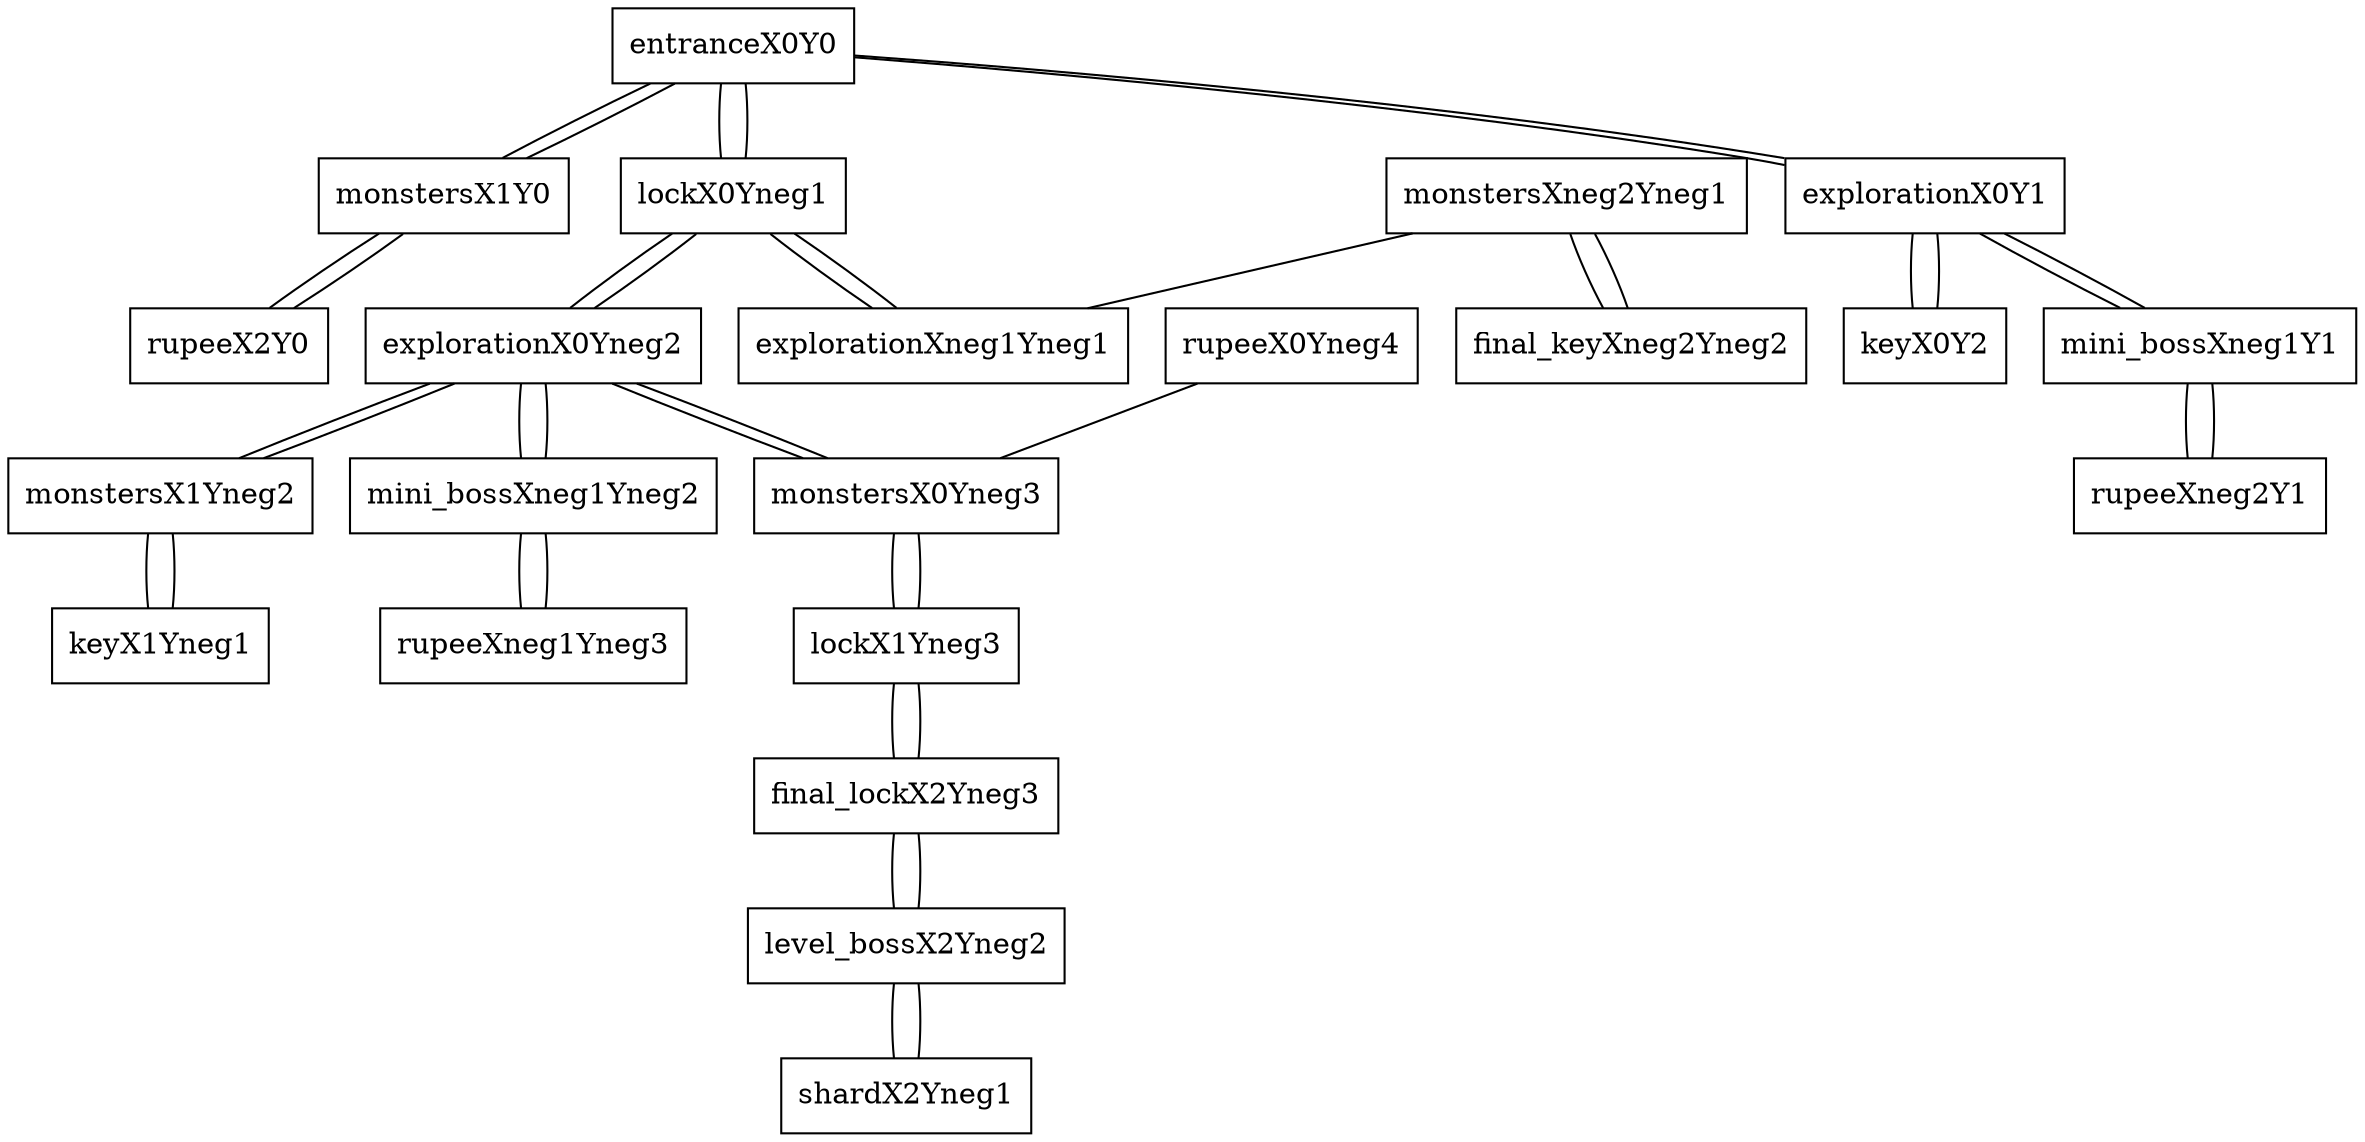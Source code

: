 graph space {

node [shape="box"]; entranceX0Y0 [pad="1.5,0.0" pos="0,0!"]; explorationX0Y1 [pad="1.5,0.0" pos="0,1!"]; keyX0Y2 [pad="1.5,0.0" pos="0,2!"]; monstersX1Y0 [pad="1.5,0.0" pos="1,0!"]; rupeeX2Y0 [pad="1.5,0.0" pos="2,0!"]; mini_bossXneg1Y1 [pad="1.5,0.0" pos="-1,1!"]; rupeeXneg2Y1 [pad="1.5,0.0" pos="-2,1!"]; lockX0Yneg1 [pad="1.5,0.0" pos="0,-1!"]; explorationXneg1Yneg1 [pad="1.5,0.0" pos="-1,-1!"]; monstersXneg2Yneg1 [pad="1.5,0.0" pos="-2,-1!"]; final_keyXneg2Yneg2 [pad="1.5,0.0" pos="-2,-2!"]; explorationX0Yneg2 [pad="1.5,0.0" pos="0,-2!"]; monstersX1Yneg2 [pad="1.5,0.0" pos="1,-2!"]; keyX1Yneg1 [pad="1.5,0.0" pos="1,-1!"]; monstersX0Yneg3 [pad="1.5,0.0" pos="0,-3!"]; rupeeX0Yneg4 [pad="1.5,0.0" pos="0,-4!"]; mini_bossXneg1Yneg2 [pad="1.5,0.0" pos="-1,-2!"]; rupeeXneg1Yneg3 [pad="1.5,0.0" pos="-1,-3!"]; lockX1Yneg3 [pad="1.5,0.0" pos="1,-3!"]; final_lockX2Yneg3 [pad="1.5,0.0" pos="2,-3!"]; level_bossX2Yneg2 [pad="1.5,0.0" pos="2,-2!"]; shardX2Yneg1 [pad="1.5,0.0" pos="2,-1!"]; 
entranceX0Y0 -- explorationX0Y1;
entranceX0Y0 -- monstersX1Y0;
entranceX0Y0 -- lockX0Yneg1;
explorationX0Y1 -- mini_bossXneg1Y1;
explorationX0Y1 -- keyX0Y2;
explorationX0Y1 -- entranceX0Y0;
keyX0Y2 -- explorationX0Y1;
monstersX1Y0 -- entranceX0Y0;
monstersX1Y0 -- rupeeX2Y0;
rupeeX2Y0 -- monstersX1Y0;
mini_bossXneg1Y1 -- rupeeXneg2Y1;
mini_bossXneg1Y1 -- explorationX0Y1;
rupeeXneg2Y1 -- mini_bossXneg1Y1;
lockX0Yneg1 -- explorationXneg1Yneg1;
lockX0Yneg1 -- entranceX0Y0;
lockX0Yneg1 -- explorationX0Yneg2;
explorationXneg1Yneg1 -- lockX0Yneg1;
monstersXneg2Yneg1 -- explorationXneg1Yneg1;
monstersXneg2Yneg1 -- final_keyXneg2Yneg2;
final_keyXneg2Yneg2 -- monstersXneg2Yneg1;
explorationX0Yneg2 -- mini_bossXneg1Yneg2;
explorationX0Yneg2 -- lockX0Yneg1;
explorationX0Yneg2 -- monstersX1Yneg2;
explorationX0Yneg2 -- monstersX0Yneg3;
monstersX1Yneg2 -- explorationX0Yneg2;
monstersX1Yneg2 -- keyX1Yneg1;
keyX1Yneg1 -- monstersX1Yneg2;
monstersX0Yneg3 -- explorationX0Yneg2;
monstersX0Yneg3 -- lockX1Yneg3;
rupeeX0Yneg4 -- monstersX0Yneg3;
mini_bossXneg1Yneg2 -- rupeeXneg1Yneg3;
mini_bossXneg1Yneg2 -- explorationX0Yneg2;
rupeeXneg1Yneg3 -- mini_bossXneg1Yneg2;
lockX1Yneg3 -- monstersX0Yneg3;
lockX1Yneg3 -- final_lockX2Yneg3;
final_lockX2Yneg3 -- lockX1Yneg3;
final_lockX2Yneg3 -- level_bossX2Yneg2;
level_bossX2Yneg2 -- shardX2Yneg1;
level_bossX2Yneg2 -- final_lockX2Yneg3;
shardX2Yneg1 -- level_bossX2Yneg2;
}